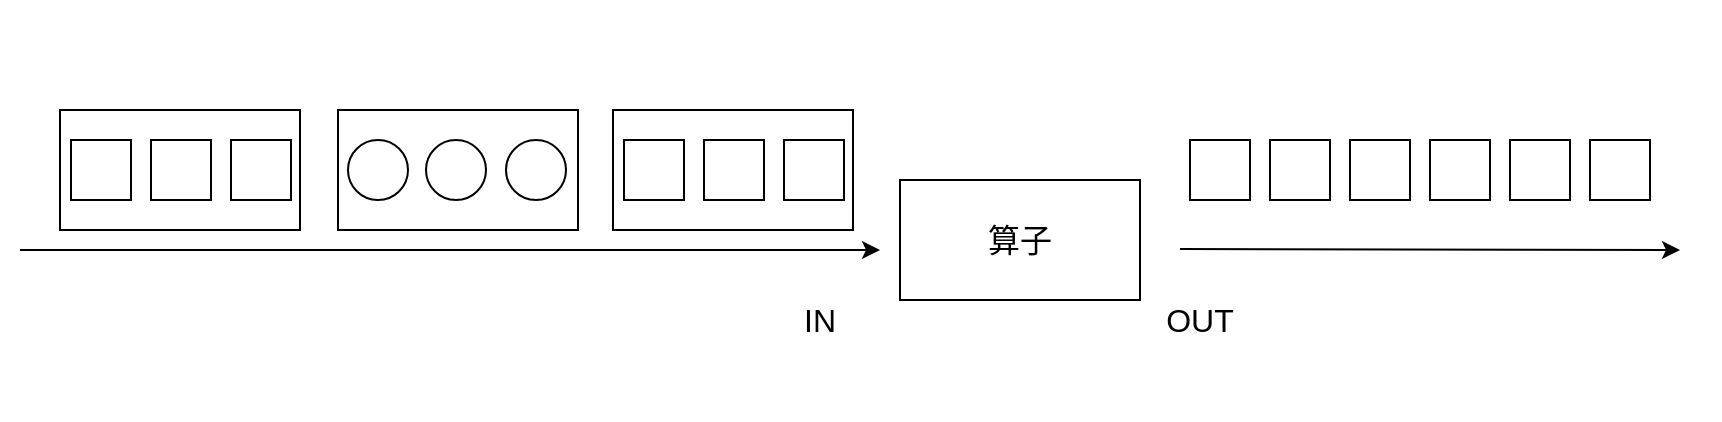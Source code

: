 <mxfile version="12.3.2" type="device" pages="1"><diagram id="TVFUGu7dpwhF4r_FFM3I" name="Page-1"><mxGraphModel dx="1759" dy="586" grid="1" gridSize="10" guides="1" tooltips="1" connect="1" arrows="1" fold="1" page="1" pageScale="1" pageWidth="827" pageHeight="1169" math="0" shadow="0"><root><mxCell id="0"/><mxCell id="1" parent="0"/><mxCell id="qhzHDherWHOHiA9uHyf8-27" value="" style="rounded=0;whiteSpace=wrap;html=1;strokeColor=none;" parent="1" vertex="1"><mxGeometry x="-80" y="80" width="860" height="210" as="geometry"/></mxCell><mxCell id="T67os_qM3Jh6sB-s9-9M-9" value="" style="rounded=0;whiteSpace=wrap;html=1;" vertex="1" parent="1"><mxGeometry x="226.5" y="135" width="120" height="60" as="geometry"/></mxCell><mxCell id="T67os_qM3Jh6sB-s9-9M-1" value="" style="rounded=0;whiteSpace=wrap;html=1;" vertex="1" parent="1"><mxGeometry x="89" y="135" width="120" height="60" as="geometry"/></mxCell><mxCell id="qhzHDherWHOHiA9uHyf8-1" value="" style="endArrow=classic;html=1;" parent="1" edge="1"><mxGeometry width="50" height="50" relative="1" as="geometry"><mxPoint x="-70" y="205" as="sourcePoint"/><mxPoint x="360" y="205" as="targetPoint"/></mxGeometry></mxCell><mxCell id="qhzHDherWHOHiA9uHyf8-9" value="" style="rounded=0;whiteSpace=wrap;html=1;" parent="1" vertex="1"><mxGeometry x="635" y="150" width="30" height="30" as="geometry"/></mxCell><mxCell id="qhzHDherWHOHiA9uHyf8-10" value="" style="rounded=0;whiteSpace=wrap;html=1;" parent="1" vertex="1"><mxGeometry x="675" y="150" width="30" height="30" as="geometry"/></mxCell><mxCell id="qhzHDherWHOHiA9uHyf8-16" value="&lt;font style=&quot;font-size: 16px&quot;&gt;算子&lt;/font&gt;" style="rounded=0;whiteSpace=wrap;html=1;" parent="1" vertex="1"><mxGeometry x="370" y="170" width="120" height="60" as="geometry"/></mxCell><mxCell id="qhzHDherWHOHiA9uHyf8-20" value="" style="rounded=0;whiteSpace=wrap;html=1;" parent="1" vertex="1"><mxGeometry x="715" y="150" width="30" height="30" as="geometry"/></mxCell><mxCell id="qhzHDherWHOHiA9uHyf8-21" value="" style="endArrow=classic;html=1;" parent="1" edge="1"><mxGeometry width="50" height="50" relative="1" as="geometry"><mxPoint x="510" y="204.5" as="sourcePoint"/><mxPoint x="760" y="205" as="targetPoint"/></mxGeometry></mxCell><mxCell id="qhzHDherWHOHiA9uHyf8-22" value="&lt;font style=&quot;font-size: 16px&quot;&gt;IN&lt;/font&gt;" style="text;html=1;strokeColor=none;fillColor=none;align=center;verticalAlign=middle;whiteSpace=wrap;rounded=0;" parent="1" vertex="1"><mxGeometry x="310" y="230" width="40" height="20" as="geometry"/></mxCell><mxCell id="qhzHDherWHOHiA9uHyf8-23" value="&lt;span style=&quot;font-size: 16px&quot;&gt;OUT&lt;/span&gt;" style="text;html=1;strokeColor=none;fillColor=none;align=center;verticalAlign=middle;whiteSpace=wrap;rounded=0;" parent="1" vertex="1"><mxGeometry x="500" y="230" width="40" height="20" as="geometry"/></mxCell><mxCell id="T67os_qM3Jh6sB-s9-9M-2" value="" style="rounded=0;whiteSpace=wrap;html=1;" vertex="1" parent="1"><mxGeometry x="232" y="150" width="30" height="30" as="geometry"/></mxCell><mxCell id="T67os_qM3Jh6sB-s9-9M-3" value="" style="rounded=0;whiteSpace=wrap;html=1;" vertex="1" parent="1"><mxGeometry x="272" y="150" width="30" height="30" as="geometry"/></mxCell><mxCell id="T67os_qM3Jh6sB-s9-9M-4" value="" style="rounded=0;whiteSpace=wrap;html=1;" vertex="1" parent="1"><mxGeometry x="312" y="150" width="30" height="30" as="geometry"/></mxCell><mxCell id="T67os_qM3Jh6sB-s9-9M-6" value="" style="ellipse;whiteSpace=wrap;html=1;aspect=fixed;" vertex="1" parent="1"><mxGeometry x="94" y="150" width="30" height="30" as="geometry"/></mxCell><mxCell id="T67os_qM3Jh6sB-s9-9M-7" value="" style="ellipse;whiteSpace=wrap;html=1;aspect=fixed;" vertex="1" parent="1"><mxGeometry x="133" y="150" width="30" height="30" as="geometry"/></mxCell><mxCell id="T67os_qM3Jh6sB-s9-9M-8" value="" style="ellipse;whiteSpace=wrap;html=1;aspect=fixed;" vertex="1" parent="1"><mxGeometry x="173" y="150" width="30" height="30" as="geometry"/></mxCell><mxCell id="T67os_qM3Jh6sB-s9-9M-10" value="" style="rounded=0;whiteSpace=wrap;html=1;" vertex="1" parent="1"><mxGeometry x="-50" y="135" width="120" height="60" as="geometry"/></mxCell><mxCell id="T67os_qM3Jh6sB-s9-9M-11" value="" style="rounded=0;whiteSpace=wrap;html=1;" vertex="1" parent="1"><mxGeometry x="-44.5" y="150" width="30" height="30" as="geometry"/></mxCell><mxCell id="T67os_qM3Jh6sB-s9-9M-12" value="" style="rounded=0;whiteSpace=wrap;html=1;" vertex="1" parent="1"><mxGeometry x="-4.5" y="150" width="30" height="30" as="geometry"/></mxCell><mxCell id="T67os_qM3Jh6sB-s9-9M-13" value="" style="rounded=0;whiteSpace=wrap;html=1;" vertex="1" parent="1"><mxGeometry x="35.5" y="150" width="30" height="30" as="geometry"/></mxCell><mxCell id="T67os_qM3Jh6sB-s9-9M-14" value="" style="rounded=0;whiteSpace=wrap;html=1;" vertex="1" parent="1"><mxGeometry x="515" y="150" width="30" height="30" as="geometry"/></mxCell><mxCell id="T67os_qM3Jh6sB-s9-9M-15" value="" style="rounded=0;whiteSpace=wrap;html=1;" vertex="1" parent="1"><mxGeometry x="555" y="150" width="30" height="30" as="geometry"/></mxCell><mxCell id="T67os_qM3Jh6sB-s9-9M-16" value="" style="rounded=0;whiteSpace=wrap;html=1;" vertex="1" parent="1"><mxGeometry x="595" y="150" width="30" height="30" as="geometry"/></mxCell></root></mxGraphModel></diagram></mxfile>